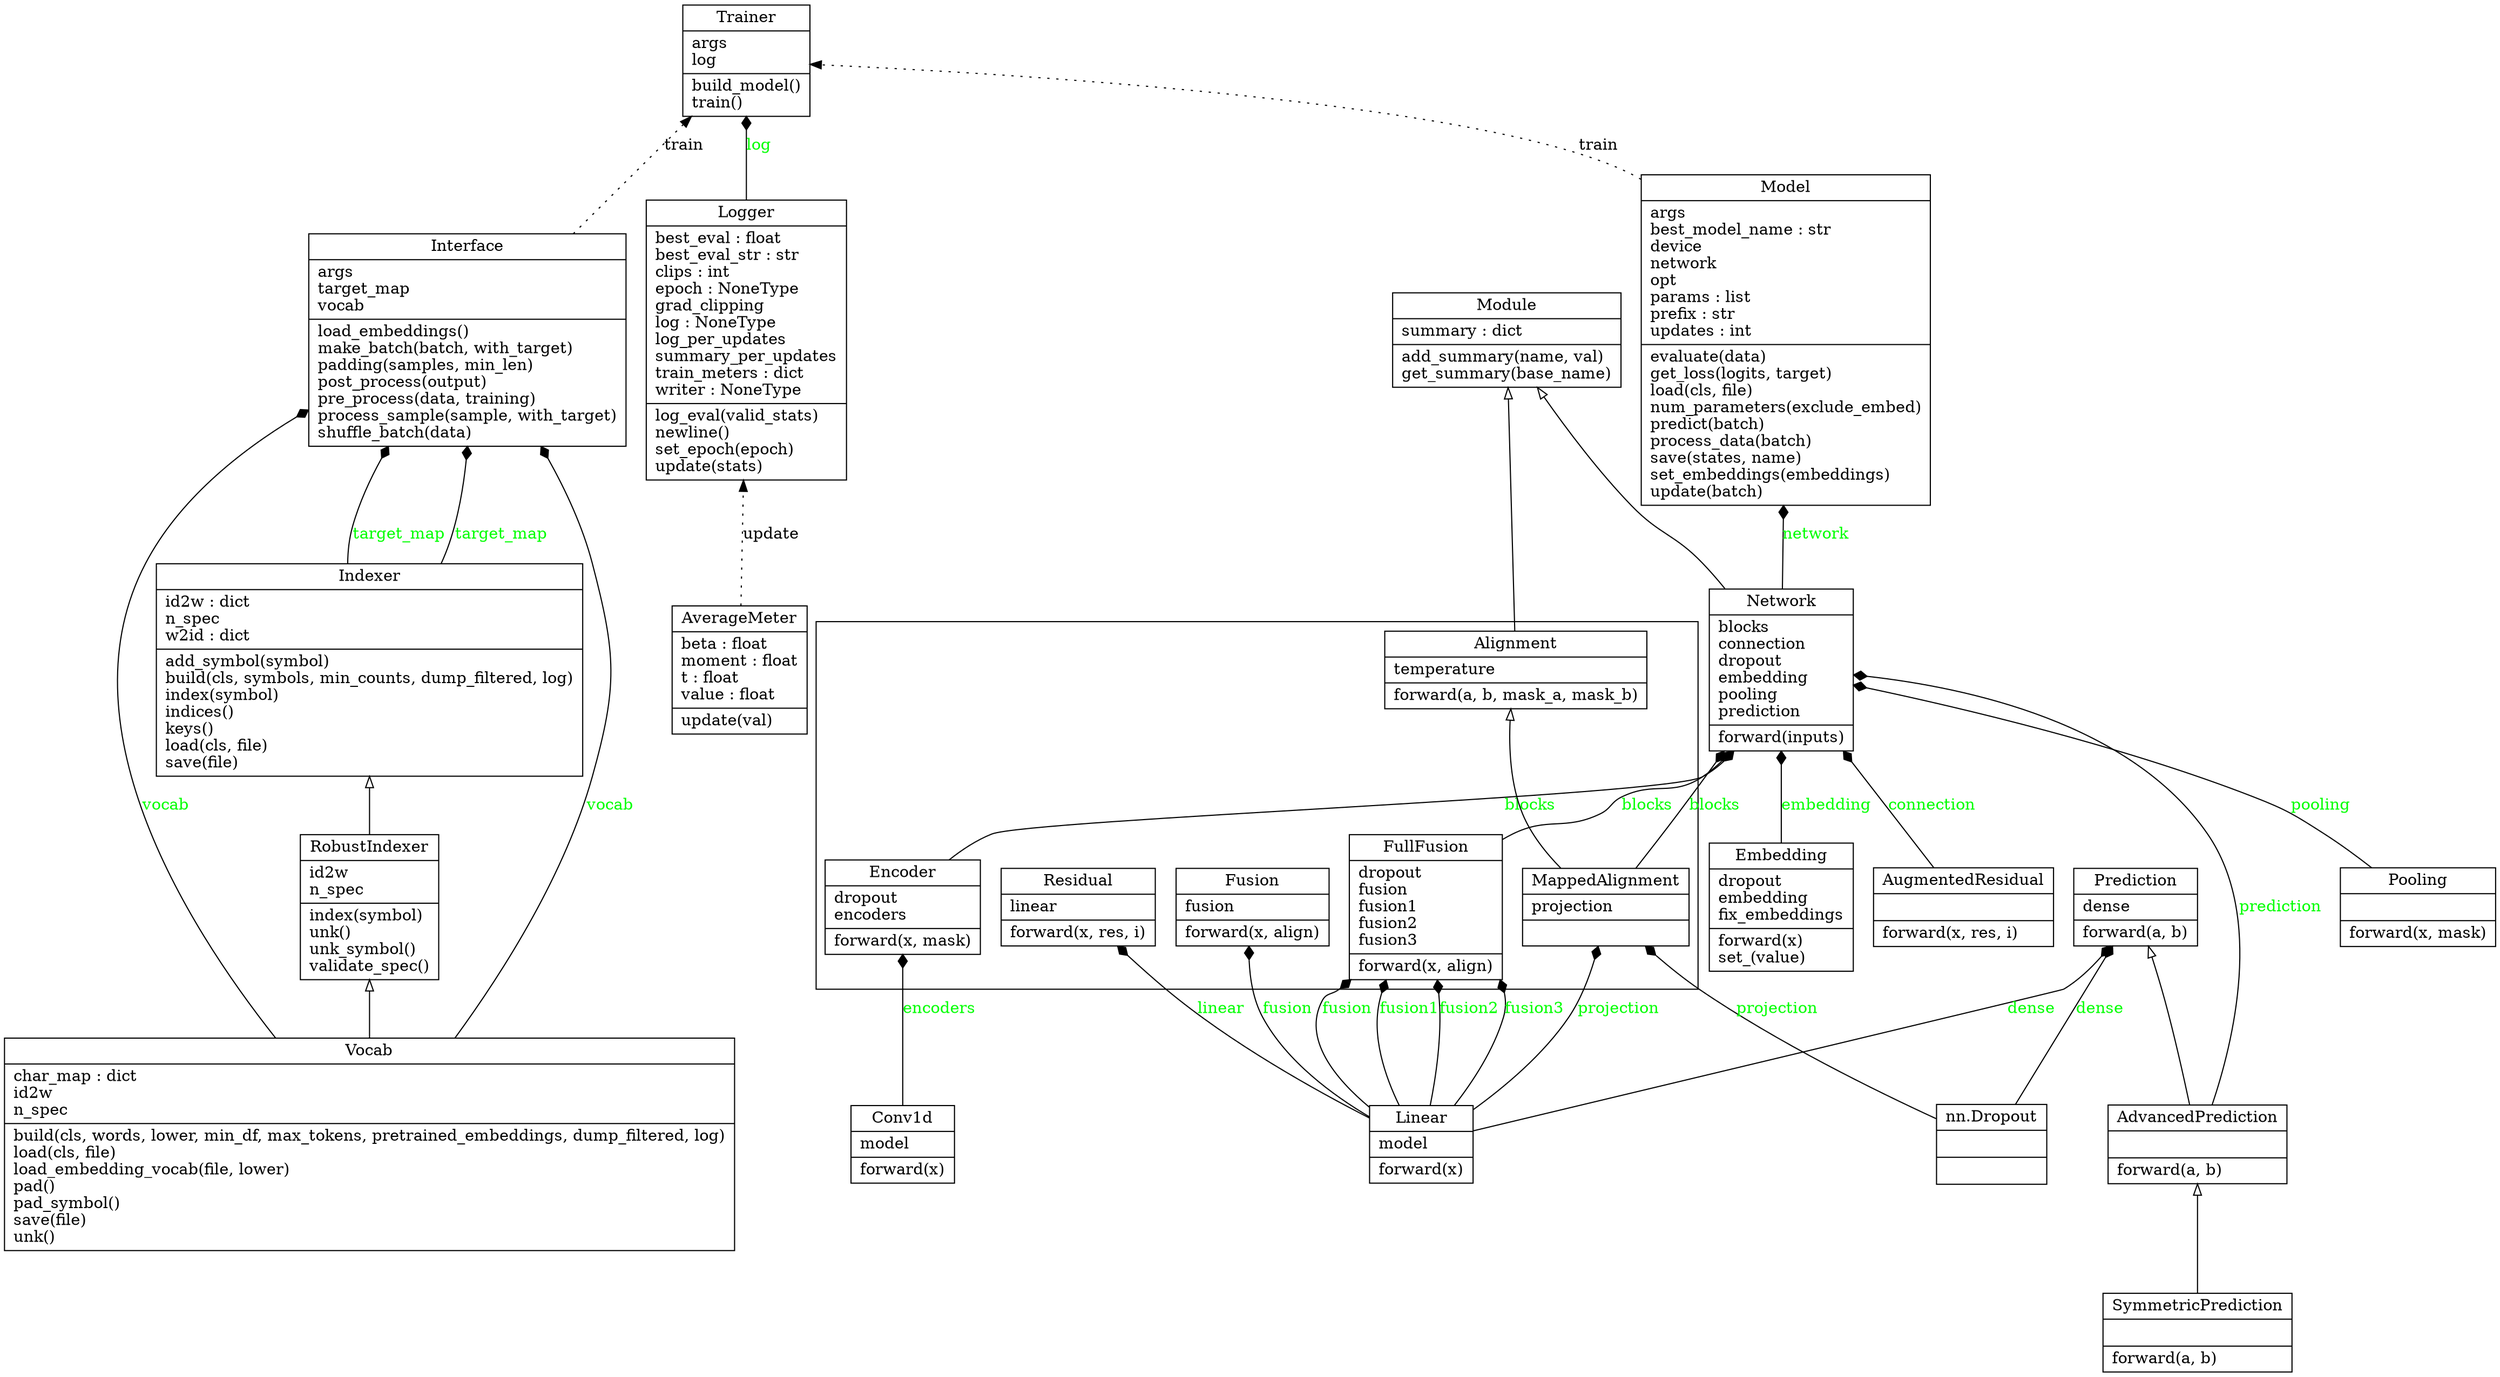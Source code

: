 digraph "classes" {
charset="utf-8"
rankdir=BT
"0" [label="{AdvancedPrediction|\l|forward(a, b)\l}", shape="record"];
"2" [label="{AugmentedResidual|\l|forward(x, res, i)\l}", shape="record"];
"3" [label="{AverageMeter|beta : float\lmoment : float\lt : float\lvalue : float\l|update(val)\l}", shape="record"];
"4" [label="{Conv1d|model\l|forward(x)\l}", shape="record"];
"6" [label="{Embedding|dropout\lembedding\lfix_embeddings\l|forward(x)\lset_(value)\l}", shape="record"];
"14" [label="{Indexer|id2w : dict\ln_spec\lw2id : dict\l|add_symbol(symbol)\lbuild(cls, symbols, min_counts, dump_filtered, log)\lindex(symbol)\lindices()\lkeys()\lload(cls, file)\lsave(file)\l}", shape="record"];
"15" [label="{Interface|args\ltarget_map\lvocab\l|load_embeddings()\lmake_batch(batch, with_target)\lpadding(samples, min_len)\lpost_process(output)\lpre_process(data, training)\lprocess_sample(sample, with_target)\lshuffle_batch(data)\l}", shape="record"];
"17" [label="{Linear|model\l|forward(x)\l}", shape="record"];
"18" [label="{Logger|best_eval : float\lbest_eval_str : str\lclips : int\lepoch : NoneType\lgrad_clipping\llog : NoneType\llog_per_updates\lsummary_per_updates\ltrain_meters : dict\lwriter : NoneType\l|log_eval(valid_stats)\lnewline()\lset_epoch(epoch)\lupdate(stats)\l}", shape="record"];
"22" [label="{Model|args\lbest_model_name : str\ldevice\lnetwork\lopt\lparams : list\lprefix : str\lupdates : int\l|evaluate(data)\lget_loss(logits, target)\lload(cls, file)\lnum_parameters(exclude_embed)\lpredict(batch)\lprocess_data(batch)\lsave(states, name)\lset_embeddings(embeddings)\lupdate(batch)\l}", shape="record"];
"23" [label="{Module|summary : dict\l|add_summary(name, val)\lget_summary(base_name)\l}", shape="record"];
"28" [label="{Network|blocks\lconnection\ldropout\lembedding\lpooling\lprediction\l|forward(inputs)\l}", shape="record"];
"31" [label="{Pooling|\l|forward(x, mask)\l}", shape="record"];
"32" [label="{Prediction|dense\l|forward(a, b)\l}", shape="record"];
"36" [label="{RobustIndexer|id2w\ln_spec\l|index(symbol)\lunk()\lunk_symbol()\lvalidate_spec()\l}", shape="record"];
"38" [label="{SymmetricPrediction|\l|forward(a, b)\l}", shape="record"];
"39" [label="{Trainer|args\llog\l|build_model()\ltrain()\l}", shape="record"];
"40" [label="{Vocab|char_map : dict\lid2w\ln_spec\l|build(cls, words, lower, min_df, max_tokens, pretrained_embeddings, dump_filtered, log)\lload(cls, file)\lload_embedding_vocab(file, lower)\lpad()\lpad_symbol()\lsave(file)\lunk()\l}", shape="record"];
"41" [label="{nn.Dropout|\l|\l}", shape="record"];
subgraph cluster_blocks {
// subgraph You'll have to prefix the name of your subgraphs with cluster:
{rank=BT
"7" [label="{Encoder|dropout\lencoders\l|forward(x, mask)\l}", shape="record"];
"1" [label="{Alignment|temperature\l|forward(a, b, mask_a, mask_b)\l}", shape="record"];
"11" [label="{Fusion|fusion\l|forward(x, align)\l}", shape="record"];
"10" [label="{FullFusion|dropout\lfusion\lfusion1\lfusion2\lfusion3\l|forward(x, align)\l}", shape="record"];
"21" [label="{MappedAlignment|projection\l|}", shape="record"];
"35" [label="{Residual|linear\l|forward(x, res, i)\l}", shape="record"];
}

}
"0" -> "32" [arrowhead="empty", arrowtail="none"];
"1" -> "23" [arrowhead="empty", arrowtail="none"];
"21" -> "1" [arrowhead="empty", arrowtail="none"];
"28" -> "23" [arrowhead="empty", arrowtail="none"];
"36" -> "14" [arrowhead="empty", arrowtail="none"];
"38" -> "0" [arrowhead="empty", arrowtail="none"];
"40" -> "36" [arrowhead="empty", arrowtail="none"];
"6" -> "28" [arrowhead="diamond", arrowtail="none", fontcolor="green", label="embedding", style="solid"];
"14" -> "15" [arrowhead="diamond", arrowtail="none", fontcolor="green", label="target_map", style="solid"];
"14" -> "15" [arrowhead="diamond", arrowtail="none", fontcolor="green", label="target_map", style="solid"];
"17" -> "10" [arrowhead="diamond", arrowtail="none", fontcolor="green", label="fusion1", style="solid"];
"17" -> "10" [arrowhead="diamond", arrowtail="none", fontcolor="green", label="fusion2", style="solid"];
"17" -> "10" [arrowhead="diamond", arrowtail="none", fontcolor="green", label="fusion3", style="solid"];
"17" -> "10" [arrowhead="diamond", arrowtail="none", fontcolor="green", label="fusion", style="solid"];
"17" -> "11" [arrowhead="diamond", arrowtail="none", fontcolor="green", label="fusion", style="solid"];
"17" -> "35" [arrowhead="diamond", arrowtail="none", fontcolor="green", label="linear", style="solid"];
"18" -> "39" [arrowhead="diamond", arrowtail="none", fontcolor="green", label="log", style="solid"];
"28" -> "22" [arrowhead="diamond", arrowtail="none", fontcolor="green", label="network", style="solid"];
"31" -> "28" [arrowhead="diamond", arrowtail="none", fontcolor="green", label="pooling", style="solid"];
"40" -> "15" [arrowhead="diamond", arrowtail="none", fontcolor="green", label="vocab", style="solid"];
"40" -> "15" [arrowhead="diamond", arrowtail="none", fontcolor="green", label="vocab", style="solid"];
"15" -> "39" [style=dotted, label="train"];
"22" -> "39" [style=dotted, label="train"];
"3" -> "18" [style=dotted, label="update"];
"7" -> "28" [arrowhead="diamond", arrowtail="none", fontcolor="green", label="blocks", style="solid"];
"21" -> "28" [arrowhead="diamond", arrowtail="none", fontcolor="green", label="blocks", style="solid"];
"2" -> "28" [arrowhead="diamond", arrowtail="none", fontcolor="green", label="connection", style="solid"];
"10" -> "28" [arrowhead="diamond", arrowtail="none", fontcolor="green", label="blocks", style="solid"];
"0" -> "28" [arrowhead="diamond", arrowtail="none", fontcolor="green", label="prediction", style="solid"];
"4" -> "7" [arrowhead="diamond", arrowtail="none", fontcolor="green", label="encoders", style="solid"];
"41" -> "21" [arrowhead="diamond", arrowtail="none", fontcolor="green", label="projection", style="solid"];
"17" -> "21" [arrowhead="diamond", arrowtail="none", fontcolor="green", label="projection", style="solid"];
"41" -> "32" [arrowhead="diamond", arrowtail="none", fontcolor="green", label="dense", style="solid"];
"17" -> "32" [arrowhead="diamond", arrowtail="none", fontcolor="green", label="dense", style="solid"];
}
